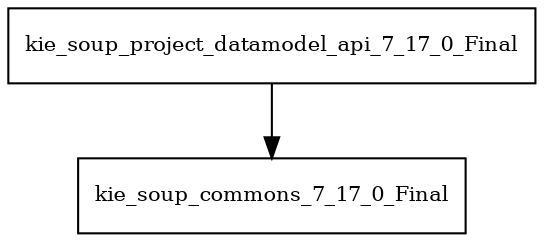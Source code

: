 digraph kie_soup_project_datamodel_api_7_17_0_Final_dependencies {
  node [shape = box, fontsize=10.0];
  kie_soup_project_datamodel_api_7_17_0_Final -> kie_soup_commons_7_17_0_Final;
}
